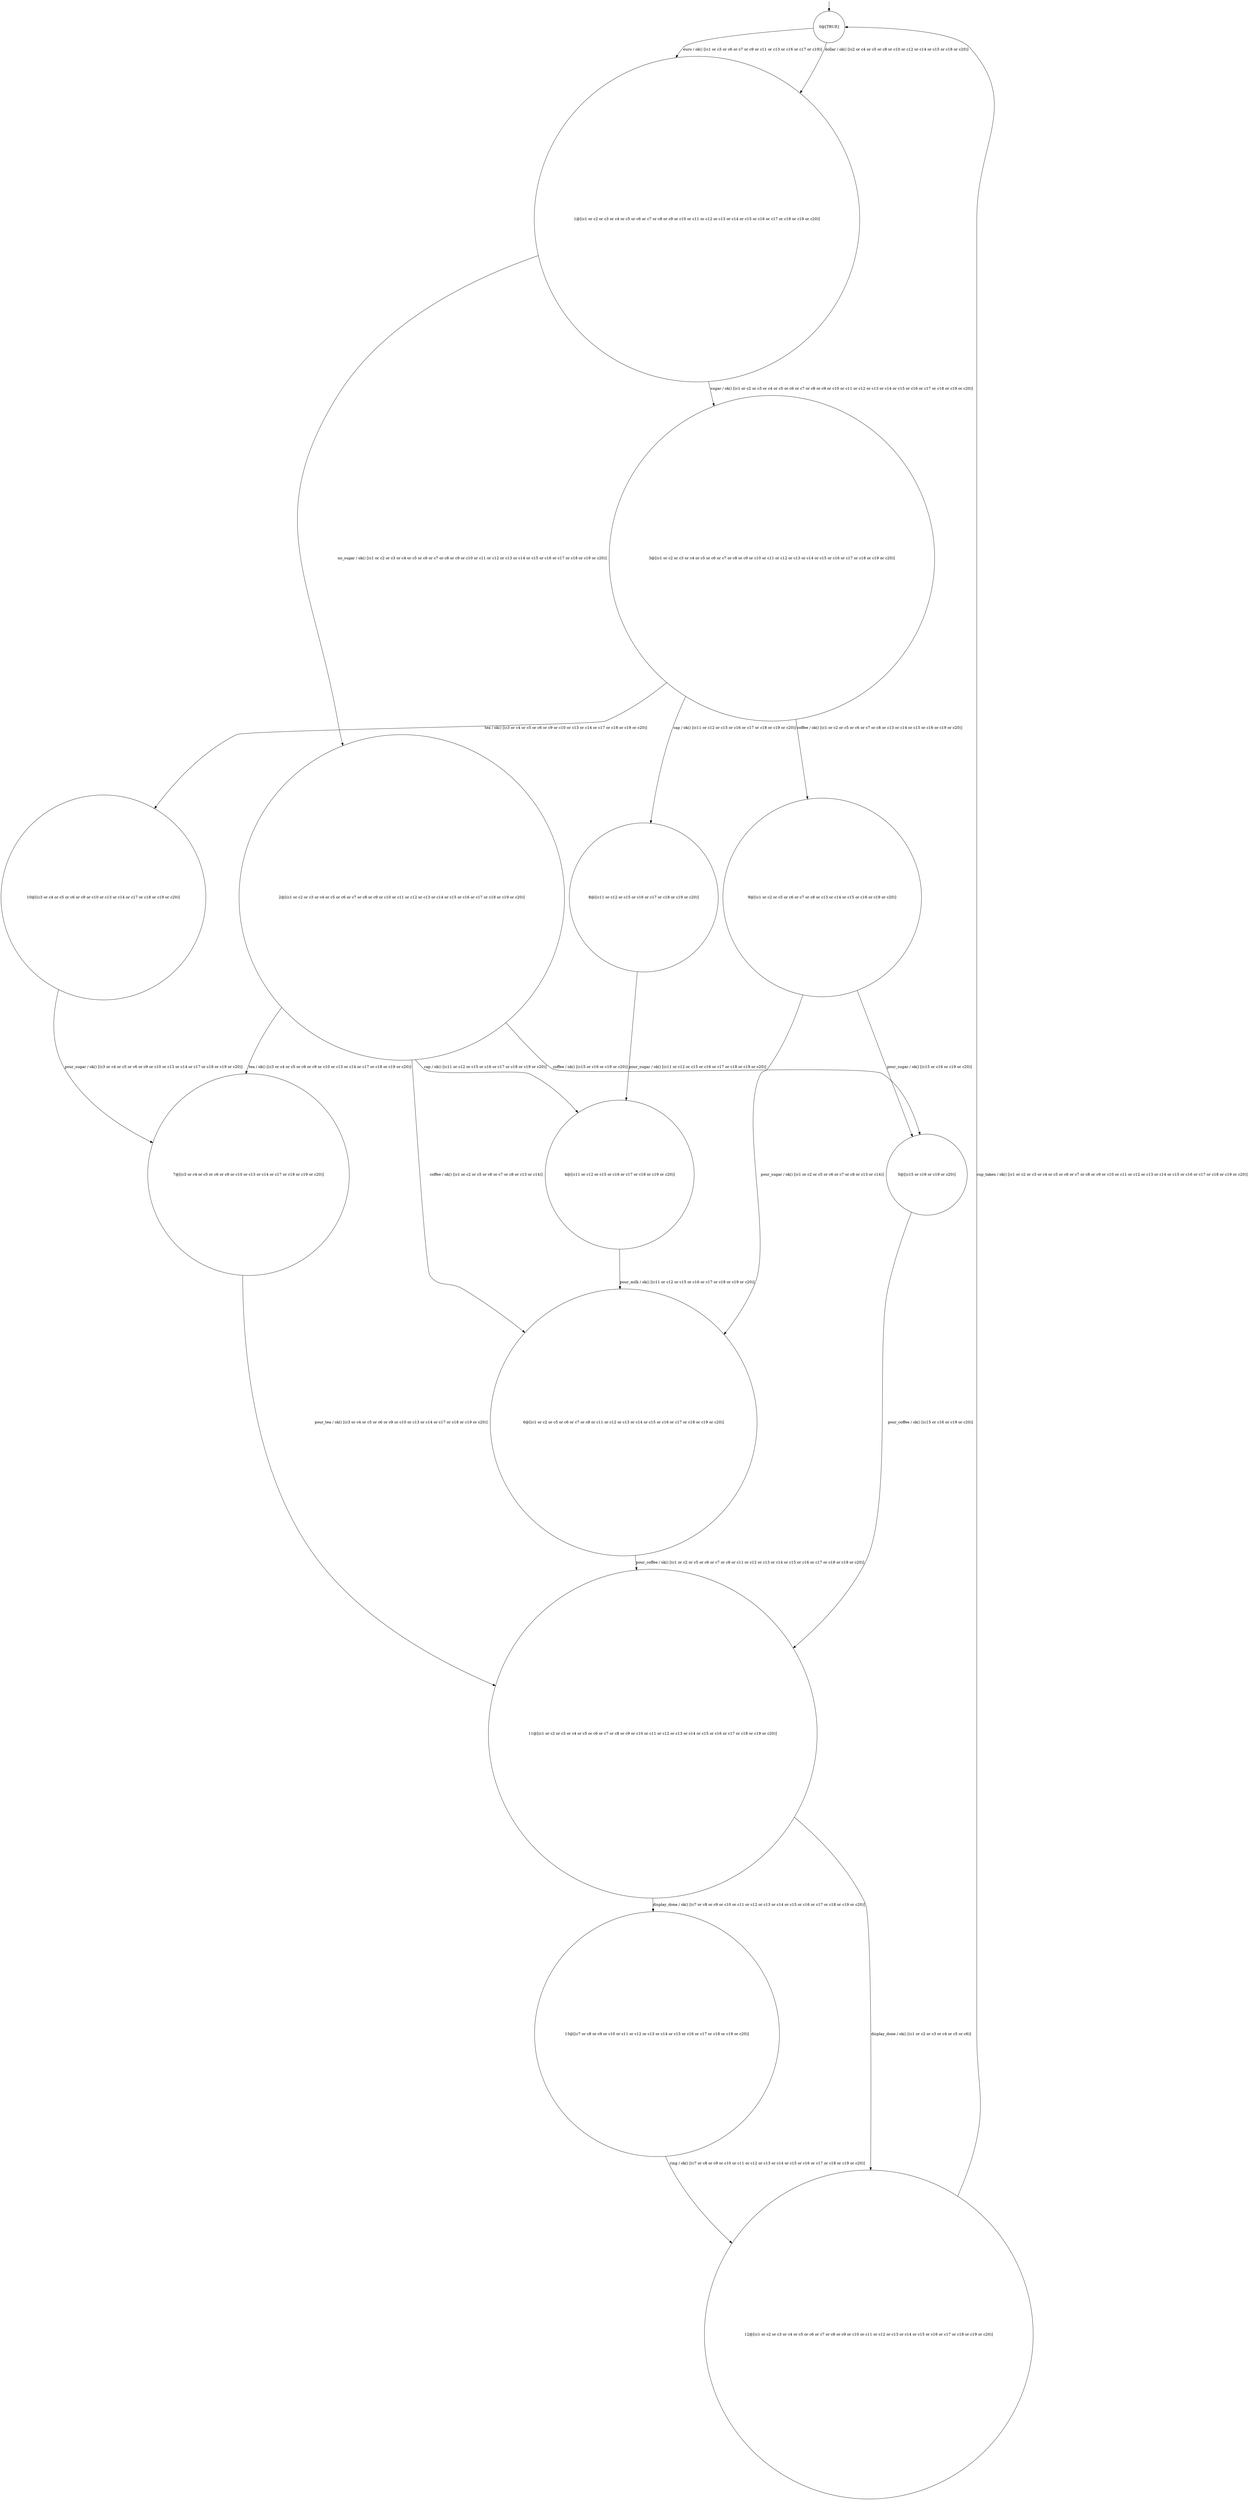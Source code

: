digraph g {
	edge [lblstyle="above, sloped"];
	s0 [shape="circle" label="0@[TRUE]"];
	s1 [shape="circle" label="1@[(c1 or c2 or c3 or c4 or c5 or c6 or c7 or c8 or c9 or c10 or c11 or c12 or c13 or c14 or c15 or c16 or c17 or c18 or c19 or c20)]"];
	s2 [shape="circle" label="2@[(c1 or c2 or c3 or c4 or c5 or c6 or c7 or c8 or c9 or c10 or c11 or c12 or c13 or c14 or c15 or c16 or c17 or c18 or c19 or c20)]"];
	s3 [shape="circle" label="3@[(c1 or c2 or c3 or c4 or c5 or c6 or c7 or c8 or c9 or c10 or c11 or c12 or c13 or c14 or c15 or c16 or c17 or c18 or c19 or c20)]"];
	s4 [shape="circle" label="4@[(c11 or c12 or c15 or c16 or c17 or c18 or c19 or c20)]"];
	s5 [shape="circle" label="5@[(c15 or c16 or c19 or c20)]"];
	s6 [shape="circle" label="6@[(c1 or c2 or c5 or c6 or c7 or c8 or c11 or c12 or c13 or c14 or c15 or c16 or c17 or c18 or c19 or c20)]"];
	s7 [shape="circle" label="7@[(c3 or c4 or c5 or c6 or c9 or c10 or c13 or c14 or c17 or c18 or c19 or c20)]"];
	s8 [shape="circle" label="8@[(c11 or c12 or c15 or c16 or c17 or c18 or c19 or c20)]"];
	s9 [shape="circle" label="9@[(c1 or c2 or c5 or c6 or c7 or c8 or c13 or c14 or c15 or c16 or c19 or c20)]"];
	s10 [shape="circle" label="10@[(c3 or c4 or c5 or c6 or c9 or c10 or c13 or c14 or c17 or c18 or c19 or c20)]"];
	s11 [shape="circle" label="11@[(c1 or c2 or c3 or c4 or c5 or c6 or c7 or c8 or c9 or c10 or c11 or c12 or c13 or c14 or c15 or c16 or c17 or c18 or c19 or c20)]"];
	s12 [shape="circle" label="12@[(c1 or c2 or c3 or c4 or c5 or c6 or c7 or c8 or c9 or c10 or c11 or c12 or c13 or c14 or c15 or c16 or c17 or c18 or c19 or c20)]"];
	s13 [shape="circle" label="13@[(c7 or c8 or c9 or c10 or c11 or c12 or c13 or c14 or c15 or c16 or c17 or c18 or c19 or c20)]"];
	s0 -> s1 [label="dollar / ok() [(c2 or c4 or c5 or c8 or c10 or c12 or c14 or c15 or c18 or c20)]"];
	s0 -> s1 [label="euro / ok() [(c1 or c3 or c6 or c7 or c9 or c11 or c13 or c16 or c17 or c19)]"];
	s1 -> s2 [label="no_sugar / ok() [(c1 or c2 or c3 or c4 or c5 or c6 or c7 or c8 or c9 or c10 or c11 or c12 or c13 or c14 or c15 or c16 or c17 or c18 or c19 or c20)]"];
	s1 -> s3 [label="sugar / ok() [(c1 or c2 or c3 or c4 or c5 or c6 or c7 or c8 or c9 or c10 or c11 or c12 or c13 or c14 or c15 or c16 or c17 or c18 or c19 or c20)]"];
	s2 -> s4 [label="cap / ok() [(c11 or c12 or c15 or c16 or c17 or c18 or c19 or c20)]"];
	s2 -> s5 [label="coffee / ok() [(c15 or c16 or c19 or c20)]"];
	s2 -> s6 [label="coffee / ok() [(c1 or c2 or c5 or c6 or c7 or c8 or c13 or c14)]"];
	s2 -> s7 [label="tea / ok() [(c3 or c4 or c5 or c6 or c9 or c10 or c13 or c14 or c17 or c18 or c19 or c20)]"];
	s3 -> s8 [label="cap / ok() [(c11 or c12 or c15 or c16 or c17 or c18 or c19 or c20)]"];
	s3 -> s9 [label="coffee / ok() [(c1 or c2 or c5 or c6 or c7 or c8 or c13 or c14 or c15 or c16 or c19 or c20)]"];
	s3 -> s10 [label="tea / ok() [(c3 or c4 or c5 or c6 or c9 or c10 or c13 or c14 or c17 or c18 or c19 or c20)]"];
	s4 -> s6 [label="pour_milk / ok() [(c11 or c12 or c15 or c16 or c17 or c18 or c19 or c20)]"];
	s5 -> s11 [label="pour_coffee / ok() [(c15 or c16 or c19 or c20)]"];
	s6 -> s11 [label="pour_coffee / ok() [(c1 or c2 or c5 or c6 or c7 or c8 or c11 or c12 or c13 or c14 or c15 or c16 or c17 or c18 or c19 or c20)]"];
	s7 -> s11 [label="pour_tea / ok() [(c3 or c4 or c5 or c6 or c9 or c10 or c13 or c14 or c17 or c18 or c19 or c20)]"];
	s8 -> s4 [label="pour_sugar / ok() [(c11 or c12 or c15 or c16 or c17 or c18 or c19 or c20)]"];
	s9 -> s6 [label="pour_sugar / ok() [(c1 or c2 or c5 or c6 or c7 or c8 or c13 or c14)]"];
	s9 -> s5 [label="pour_sugar / ok() [(c15 or c16 or c19 or c20)]"];
	s10 -> s7 [label="pour_sugar / ok() [(c3 or c4 or c5 or c6 or c9 or c10 or c13 or c14 or c17 or c18 or c19 or c20)]"];
	s11 -> s12 [label="display_done / ok() [(c1 or c2 or c3 or c4 or c5 or c6)]"];
	s11 -> s13 [label="display_done / ok() [(c7 or c8 or c9 or c10 or c11 or c12 or c13 or c14 or c15 or c16 or c17 or c18 or c19 or c20)]"];
	s12 -> s0 [label="cup_taken / ok() [(c1 or c2 or c3 or c4 or c5 or c6 or c7 or c8 or c9 or c10 or c11 or c12 or c13 or c14 or c15 or c16 or c17 or c18 or c19 or c20)]"];
	s13 -> s12 [label="ring / ok() [(c7 or c8 or c9 or c10 or c11 or c12 or c13 or c14 or c15 or c16 or c17 or c18 or c19 or c20)]"];
	__start0 [label="" shape="none" width="0" height="0"];
	__start0 -> s0;
}